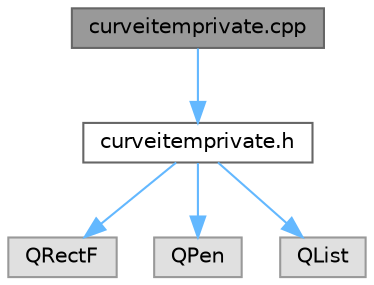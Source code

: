digraph "curveitemprivate.cpp"
{
 // LATEX_PDF_SIZE
  bgcolor="transparent";
  edge [fontname=Helvetica,fontsize=10,labelfontname=Helvetica,labelfontsize=10];
  node [fontname=Helvetica,fontsize=10,shape=box,height=0.2,width=0.4];
  Node1 [label="curveitemprivate.cpp",height=0.2,width=0.4,color="gray40", fillcolor="grey60", style="filled", fontcolor="black",tooltip=" "];
  Node1 -> Node2 [color="steelblue1",style="solid"];
  Node2 [label="curveitemprivate.h",height=0.2,width=0.4,color="grey40", fillcolor="white", style="filled",URL="$curveitemprivate_8h.html",tooltip=" "];
  Node2 -> Node3 [color="steelblue1",style="solid"];
  Node3 [label="QRectF",height=0.2,width=0.4,color="grey60", fillcolor="#E0E0E0", style="filled",tooltip=" "];
  Node2 -> Node4 [color="steelblue1",style="solid"];
  Node4 [label="QPen",height=0.2,width=0.4,color="grey60", fillcolor="#E0E0E0", style="filled",tooltip=" "];
  Node2 -> Node5 [color="steelblue1",style="solid"];
  Node5 [label="QList",height=0.2,width=0.4,color="grey60", fillcolor="#E0E0E0", style="filled",tooltip=" "];
}
